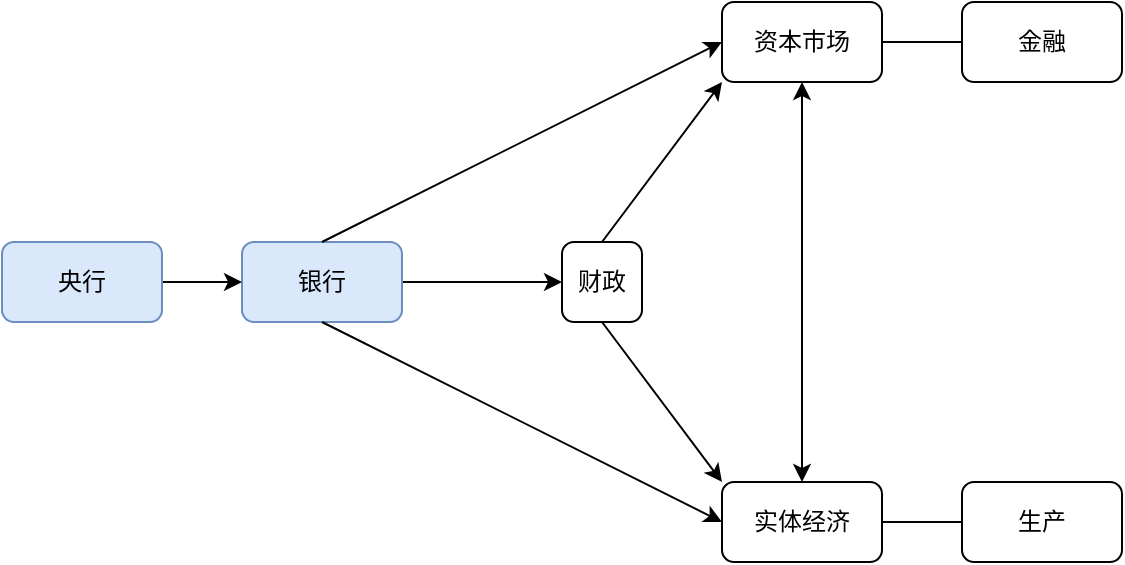 <mxfile version="24.7.1" type="github">
  <diagram name="第 1 页" id="KfhYrYMk04pv71usMEy1">
    <mxGraphModel dx="1268" dy="3817" grid="1" gridSize="10" guides="1" tooltips="1" connect="1" arrows="1" fold="1" page="1" pageScale="1" pageWidth="900" pageHeight="1600" math="0" shadow="0">
      <root>
        <mxCell id="0" />
        <mxCell id="1" parent="0" />
        <mxCell id="MHArKtUSHAMRMJ6YNE-g-3" value="资本市场" style="whiteSpace=wrap;html=1;rounded=1;" parent="1" vertex="1">
          <mxGeometry x="400" y="-3120" width="80" height="40" as="geometry" />
        </mxCell>
        <mxCell id="MHArKtUSHAMRMJ6YNE-g-5" value="实体经济" style="whiteSpace=wrap;html=1;rounded=1;" parent="1" vertex="1">
          <mxGeometry x="400" y="-2880" width="80" height="40" as="geometry" />
        </mxCell>
        <mxCell id="MHArKtUSHAMRMJ6YNE-g-17" value="" style="edgeStyle=orthogonalEdgeStyle;rounded=1;orthogonalLoop=1;jettySize=auto;html=1;" parent="1" source="MHArKtUSHAMRMJ6YNE-g-7" target="MHArKtUSHAMRMJ6YNE-g-16" edge="1">
          <mxGeometry relative="1" as="geometry" />
        </mxCell>
        <mxCell id="MHArKtUSHAMRMJ6YNE-g-7" value="银行" style="whiteSpace=wrap;html=1;rounded=1;labelBackgroundColor=none;labelBorderColor=none;fillColor=#dae8fc;strokeColor=#6c8ebf;" parent="1" vertex="1">
          <mxGeometry x="160" y="-3000" width="80" height="40" as="geometry" />
        </mxCell>
        <mxCell id="MHArKtUSHAMRMJ6YNE-g-12" value="" style="edgeStyle=orthogonalEdgeStyle;rounded=1;orthogonalLoop=1;jettySize=auto;html=1;" parent="1" source="MHArKtUSHAMRMJ6YNE-g-8" target="MHArKtUSHAMRMJ6YNE-g-7" edge="1">
          <mxGeometry relative="1" as="geometry" />
        </mxCell>
        <mxCell id="MHArKtUSHAMRMJ6YNE-g-8" value="央行" style="whiteSpace=wrap;html=1;rounded=1;labelBackgroundColor=none;labelBorderColor=none;fillColor=#dae8fc;strokeColor=#6c8ebf;" parent="1" vertex="1">
          <mxGeometry x="40" y="-3000" width="80" height="40" as="geometry" />
        </mxCell>
        <mxCell id="MHArKtUSHAMRMJ6YNE-g-11" value="" style="endArrow=classic;html=1;rounded=1;entryX=0;entryY=0.5;entryDx=0;entryDy=0;exitX=0.5;exitY=1;exitDx=0;exitDy=0;" parent="1" source="MHArKtUSHAMRMJ6YNE-g-7" target="MHArKtUSHAMRMJ6YNE-g-5" edge="1">
          <mxGeometry width="50" height="50" relative="1" as="geometry">
            <mxPoint x="240" y="-2940" as="sourcePoint" />
            <mxPoint x="290" y="-2980" as="targetPoint" />
            <Array as="points" />
          </mxGeometry>
        </mxCell>
        <mxCell id="MHArKtUSHAMRMJ6YNE-g-15" value="" style="endArrow=classic;html=1;rounded=1;exitX=0.5;exitY=0;exitDx=0;exitDy=0;entryX=0;entryY=0.5;entryDx=0;entryDy=0;" parent="1" source="MHArKtUSHAMRMJ6YNE-g-7" target="MHArKtUSHAMRMJ6YNE-g-3" edge="1">
          <mxGeometry width="50" height="50" relative="1" as="geometry">
            <mxPoint x="350" y="-2990" as="sourcePoint" />
            <mxPoint x="400" y="-3040" as="targetPoint" />
            <Array as="points" />
          </mxGeometry>
        </mxCell>
        <mxCell id="MHArKtUSHAMRMJ6YNE-g-16" value="财政" style="whiteSpace=wrap;html=1;rounded=1;" parent="1" vertex="1">
          <mxGeometry x="320" y="-3000" width="40" height="40" as="geometry" />
        </mxCell>
        <mxCell id="MHArKtUSHAMRMJ6YNE-g-60" value="金融" style="whiteSpace=wrap;html=1;rounded=1;" parent="1" vertex="1">
          <mxGeometry x="520" y="-3120" width="80" height="40" as="geometry" />
        </mxCell>
        <mxCell id="MHArKtUSHAMRMJ6YNE-g-62" value="生产" style="whiteSpace=wrap;html=1;rounded=1;" parent="1" vertex="1">
          <mxGeometry x="520" y="-2880" width="80" height="40" as="geometry" />
        </mxCell>
        <mxCell id="dPubJb6IHAmFRwnRFhQn-16" value="" style="endArrow=classic;startArrow=classic;html=1;rounded=0;entryX=0.5;entryY=1;entryDx=0;entryDy=0;exitX=0.5;exitY=0;exitDx=0;exitDy=0;" parent="1" source="MHArKtUSHAMRMJ6YNE-g-5" target="MHArKtUSHAMRMJ6YNE-g-3" edge="1">
          <mxGeometry width="50" height="50" relative="1" as="geometry">
            <mxPoint x="420" y="-2940" as="sourcePoint" />
            <mxPoint x="470" y="-2990" as="targetPoint" />
          </mxGeometry>
        </mxCell>
        <mxCell id="dPubJb6IHAmFRwnRFhQn-17" value="" style="endArrow=none;html=1;rounded=0;exitX=1;exitY=0.5;exitDx=0;exitDy=0;entryX=0;entryY=0.5;entryDx=0;entryDy=0;" parent="1" source="MHArKtUSHAMRMJ6YNE-g-5" target="MHArKtUSHAMRMJ6YNE-g-62" edge="1">
          <mxGeometry width="50" height="50" relative="1" as="geometry">
            <mxPoint x="500" y="-2860" as="sourcePoint" />
            <mxPoint x="550" y="-2910" as="targetPoint" />
          </mxGeometry>
        </mxCell>
        <mxCell id="dPubJb6IHAmFRwnRFhQn-18" value="" style="endArrow=none;html=1;rounded=0;exitX=1;exitY=0.5;exitDx=0;exitDy=0;entryX=0;entryY=0.5;entryDx=0;entryDy=0;" parent="1" source="MHArKtUSHAMRMJ6YNE-g-3" target="MHArKtUSHAMRMJ6YNE-g-60" edge="1">
          <mxGeometry width="50" height="50" relative="1" as="geometry">
            <mxPoint x="480" y="-3070" as="sourcePoint" />
            <mxPoint x="560" y="-3070" as="targetPoint" />
          </mxGeometry>
        </mxCell>
        <mxCell id="2OZAJ3LcQeTXRX-HkeOA-3" value="" style="endArrow=classic;html=1;rounded=0;exitX=0.5;exitY=0;exitDx=0;exitDy=0;entryX=0;entryY=1;entryDx=0;entryDy=0;" edge="1" parent="1" source="MHArKtUSHAMRMJ6YNE-g-16" target="MHArKtUSHAMRMJ6YNE-g-3">
          <mxGeometry width="50" height="50" relative="1" as="geometry">
            <mxPoint x="360" y="-3010" as="sourcePoint" />
            <mxPoint x="420" y="-3060" as="targetPoint" />
          </mxGeometry>
        </mxCell>
        <mxCell id="2OZAJ3LcQeTXRX-HkeOA-4" value="" style="endArrow=classic;html=1;rounded=0;exitX=0.5;exitY=1;exitDx=0;exitDy=0;entryX=0;entryY=0;entryDx=0;entryDy=0;" edge="1" parent="1" source="MHArKtUSHAMRMJ6YNE-g-16" target="MHArKtUSHAMRMJ6YNE-g-5">
          <mxGeometry width="50" height="50" relative="1" as="geometry">
            <mxPoint x="420" y="-2890" as="sourcePoint" />
            <mxPoint x="470" y="-2940" as="targetPoint" />
          </mxGeometry>
        </mxCell>
      </root>
    </mxGraphModel>
  </diagram>
</mxfile>
